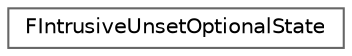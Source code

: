 digraph "Graphical Class Hierarchy"
{
 // INTERACTIVE_SVG=YES
 // LATEX_PDF_SIZE
  bgcolor="transparent";
  edge [fontname=Helvetica,fontsize=10,labelfontname=Helvetica,labelfontsize=10];
  node [fontname=Helvetica,fontsize=10,shape=box,height=0.2,width=0.4];
  rankdir="LR";
  Node0 [id="Node000000",label="FIntrusiveUnsetOptionalState",height=0.2,width=0.4,color="grey40", fillcolor="white", style="filled",URL="$df/d70/structFIntrusiveUnsetOptionalState.html",tooltip=" "];
}
